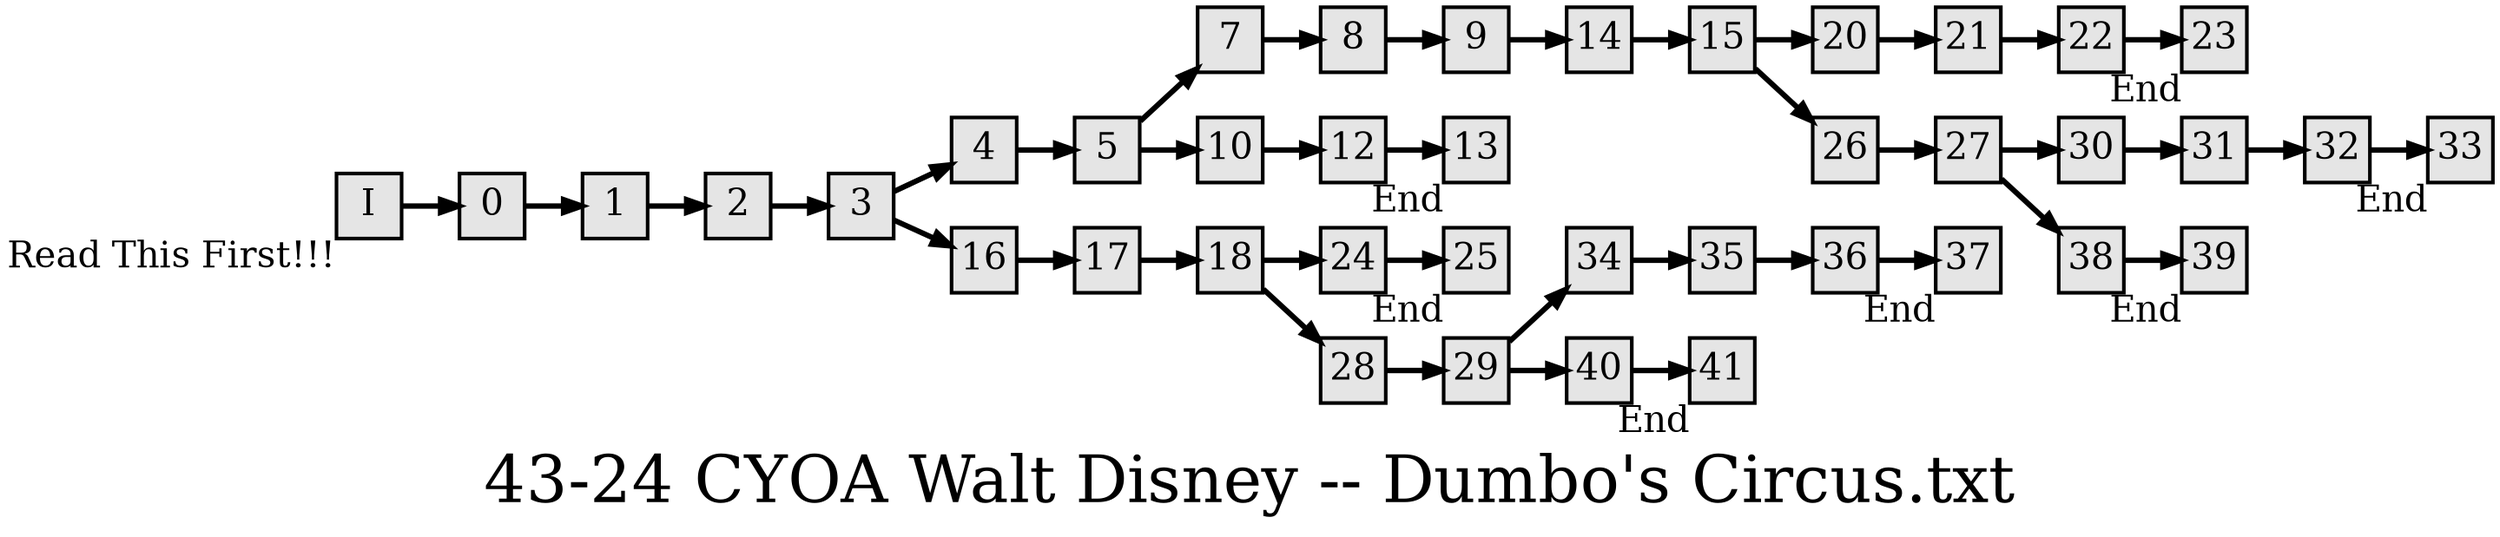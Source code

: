 digraph g{
  graph [ label="43-24 CYOA Walt Disney -- Dumbo's Circus.txt" rankdir=LR, ordering=out, fontsize=36, nodesep="0.35", ranksep="0.45"];
  node  [shape=rect, penwidth=2, fontsize=20, style=filled, fillcolor=grey90, margin="0,0", labelfloat=true, regular=true, fixedsize=true];
  edge  [labelfloat=true, penwidth=3, fontsize=12];
  
  
  
  
  I	[ xlabel="Read This First!!!" ];
  I -> 0;
  0 -> 1;
  1 -> 2;
  2 -> 3;
  3 -> 4;
  3 -> 16;
  4 -> 5;
  5 -> 7;
  5 -> 10;
  7 -> 8;
  8 -> 9;
  9 -> 14;
  10 -> 12;
  12 -> 13;
  13	[ xlabel="End" ];
  14 -> 15;
  15 -> 20;
  15 -> 26;
  16 -> 17;
  17 -> 18;
  18 -> 24;
  18 -> 28;
  20 -> 21;
  21 -> 22;
  22 -> 23;
  23	[ xlabel="End" ];
  24 -> 25;
  25	[ xlabel="End" ];
  26 -> 27;
  27 -> 30;
  27 -> 38;
  28 -> 29;
  29 -> 34;
  29 -> 40;
  30 -> 31;
  31 -> 32;
  32 -> 33;
  33	[ xlabel="End" ];
  34 -> 35;
  35 -> 36;
  36 -> 37;
  37	[ xlabel="End" ];
  38 -> 39;
  39	[ xlabel="End" ];
  40 -> 41;
  41	[ xlabel="End" ];
}

